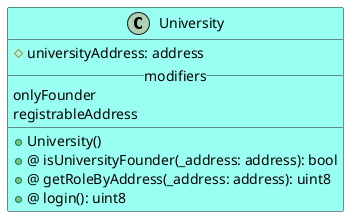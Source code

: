 @startuml

class University #99FFF3 {
#universityAddress: address
__modifiers__
onlyFounder
registrableAddress
__
+University()
+@ isUniversityFounder(_address: address): bool
+@ getRoleByAddress(_address: address): uint8
+@ login(): uint8
}
@enduml
